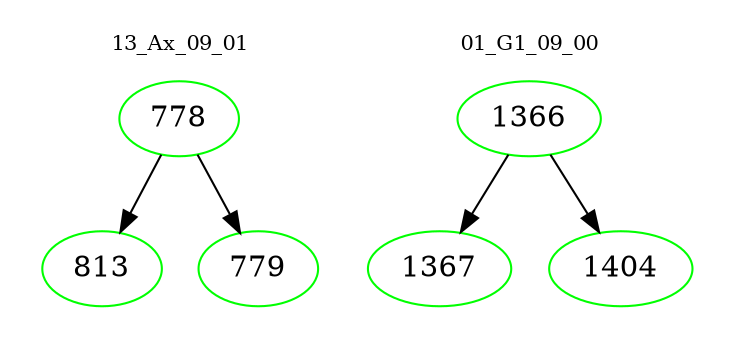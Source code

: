 digraph{
subgraph cluster_0 {
color = white
label = "13_Ax_09_01";
fontsize=10;
T0_778 [label="778", color="green"]
T0_778 -> T0_813 [color="black"]
T0_813 [label="813", color="green"]
T0_778 -> T0_779 [color="black"]
T0_779 [label="779", color="green"]
}
subgraph cluster_1 {
color = white
label = "01_G1_09_00";
fontsize=10;
T1_1366 [label="1366", color="green"]
T1_1366 -> T1_1367 [color="black"]
T1_1367 [label="1367", color="green"]
T1_1366 -> T1_1404 [color="black"]
T1_1404 [label="1404", color="green"]
}
}
